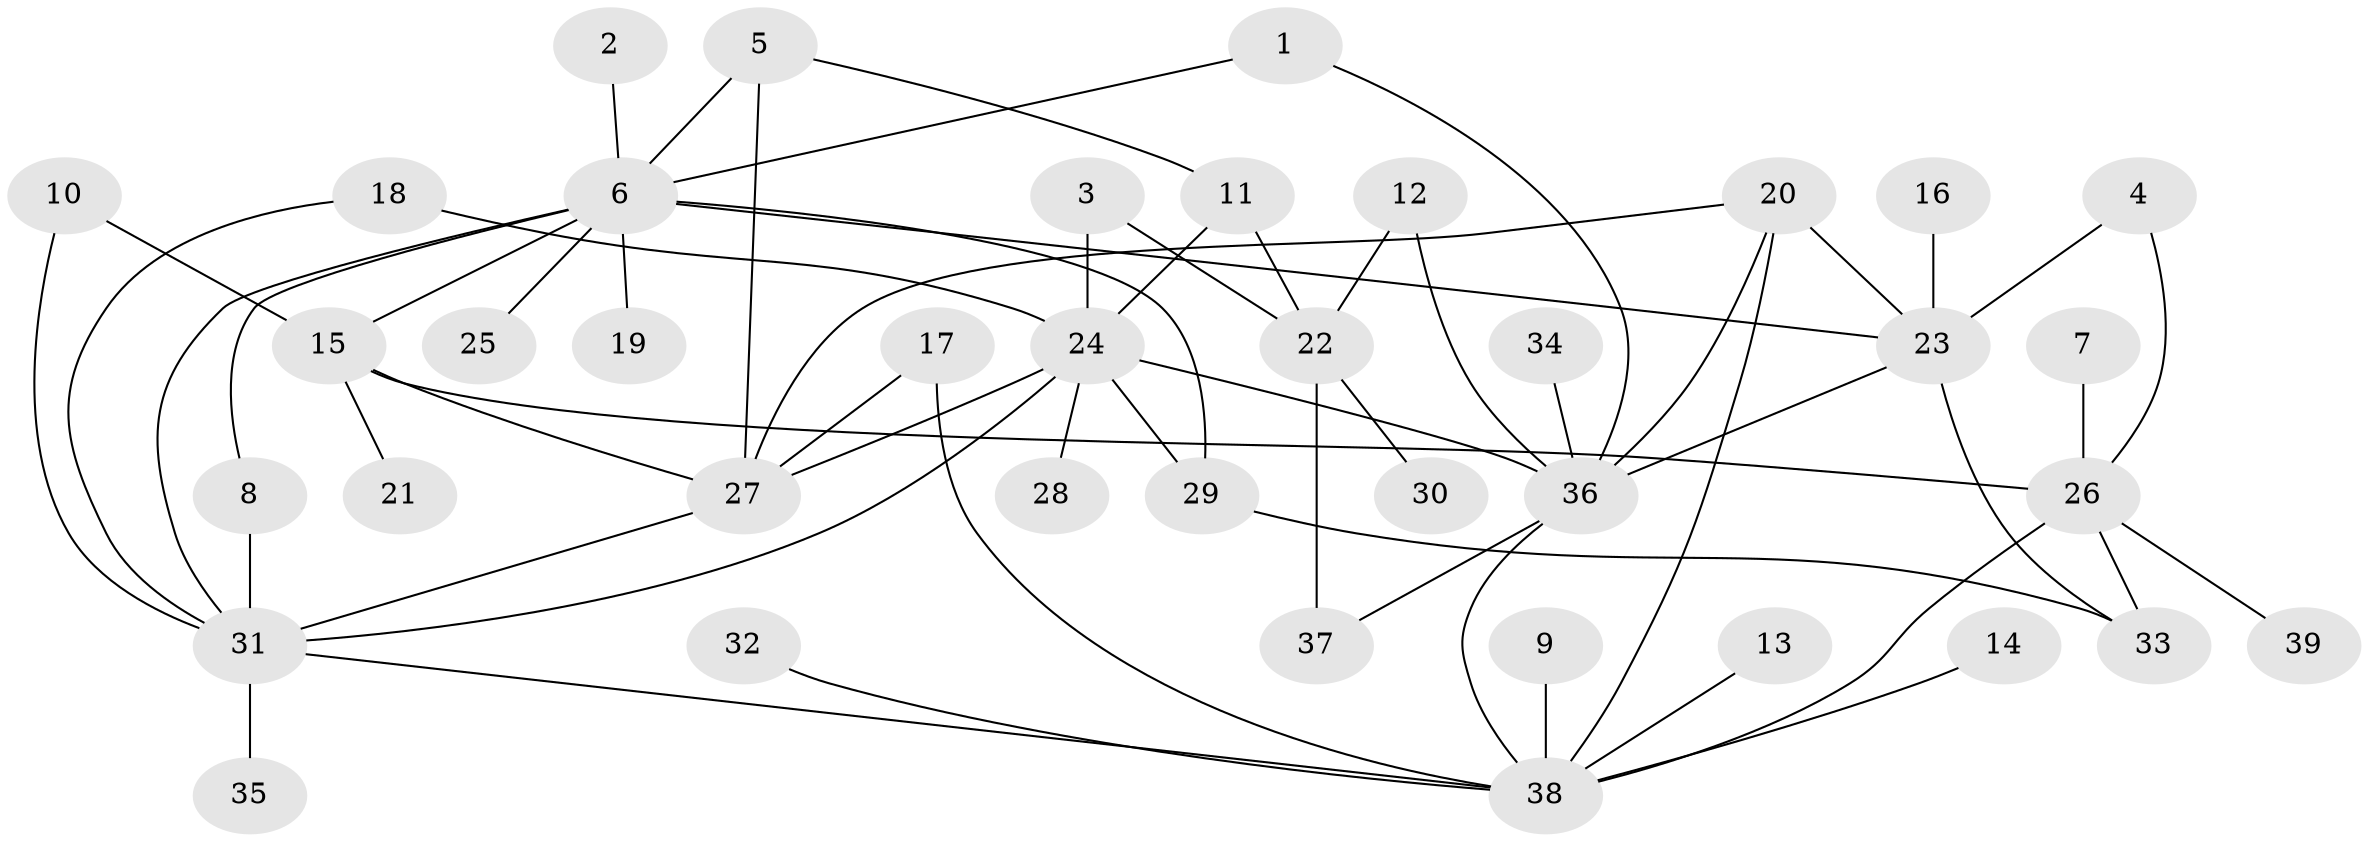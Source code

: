 // original degree distribution, {4: 0.09090909090909091, 8: 0.025974025974025976, 14: 0.012987012987012988, 2: 0.2077922077922078, 1: 0.42857142857142855, 7: 0.05194805194805195, 5: 0.05194805194805195, 3: 0.11688311688311688, 6: 0.012987012987012988}
// Generated by graph-tools (version 1.1) at 2025/49/03/09/25 03:49:55]
// undirected, 39 vertices, 60 edges
graph export_dot {
graph [start="1"]
  node [color=gray90,style=filled];
  1;
  2;
  3;
  4;
  5;
  6;
  7;
  8;
  9;
  10;
  11;
  12;
  13;
  14;
  15;
  16;
  17;
  18;
  19;
  20;
  21;
  22;
  23;
  24;
  25;
  26;
  27;
  28;
  29;
  30;
  31;
  32;
  33;
  34;
  35;
  36;
  37;
  38;
  39;
  1 -- 6 [weight=1.0];
  1 -- 36 [weight=1.0];
  2 -- 6 [weight=1.0];
  3 -- 22 [weight=1.0];
  3 -- 24 [weight=1.0];
  4 -- 23 [weight=1.0];
  4 -- 26 [weight=1.0];
  5 -- 6 [weight=1.0];
  5 -- 11 [weight=1.0];
  5 -- 27 [weight=1.0];
  6 -- 8 [weight=1.0];
  6 -- 15 [weight=1.0];
  6 -- 19 [weight=1.0];
  6 -- 23 [weight=1.0];
  6 -- 25 [weight=1.0];
  6 -- 29 [weight=1.0];
  6 -- 31 [weight=1.0];
  7 -- 26 [weight=1.0];
  8 -- 31 [weight=1.0];
  9 -- 38 [weight=1.0];
  10 -- 15 [weight=1.0];
  10 -- 31 [weight=1.0];
  11 -- 22 [weight=1.0];
  11 -- 24 [weight=1.0];
  12 -- 22 [weight=1.0];
  12 -- 36 [weight=1.0];
  13 -- 38 [weight=1.0];
  14 -- 38 [weight=1.0];
  15 -- 21 [weight=1.0];
  15 -- 26 [weight=2.0];
  15 -- 27 [weight=1.0];
  16 -- 23 [weight=1.0];
  17 -- 27 [weight=1.0];
  17 -- 38 [weight=1.0];
  18 -- 24 [weight=1.0];
  18 -- 31 [weight=1.0];
  20 -- 23 [weight=1.0];
  20 -- 27 [weight=1.0];
  20 -- 36 [weight=1.0];
  20 -- 38 [weight=1.0];
  22 -- 30 [weight=1.0];
  22 -- 37 [weight=1.0];
  23 -- 33 [weight=1.0];
  23 -- 36 [weight=1.0];
  24 -- 27 [weight=1.0];
  24 -- 28 [weight=1.0];
  24 -- 29 [weight=1.0];
  24 -- 31 [weight=1.0];
  24 -- 36 [weight=1.0];
  26 -- 33 [weight=1.0];
  26 -- 38 [weight=1.0];
  26 -- 39 [weight=1.0];
  27 -- 31 [weight=1.0];
  29 -- 33 [weight=1.0];
  31 -- 35 [weight=1.0];
  31 -- 38 [weight=1.0];
  32 -- 38 [weight=1.0];
  34 -- 36 [weight=1.0];
  36 -- 37 [weight=1.0];
  36 -- 38 [weight=1.0];
}
